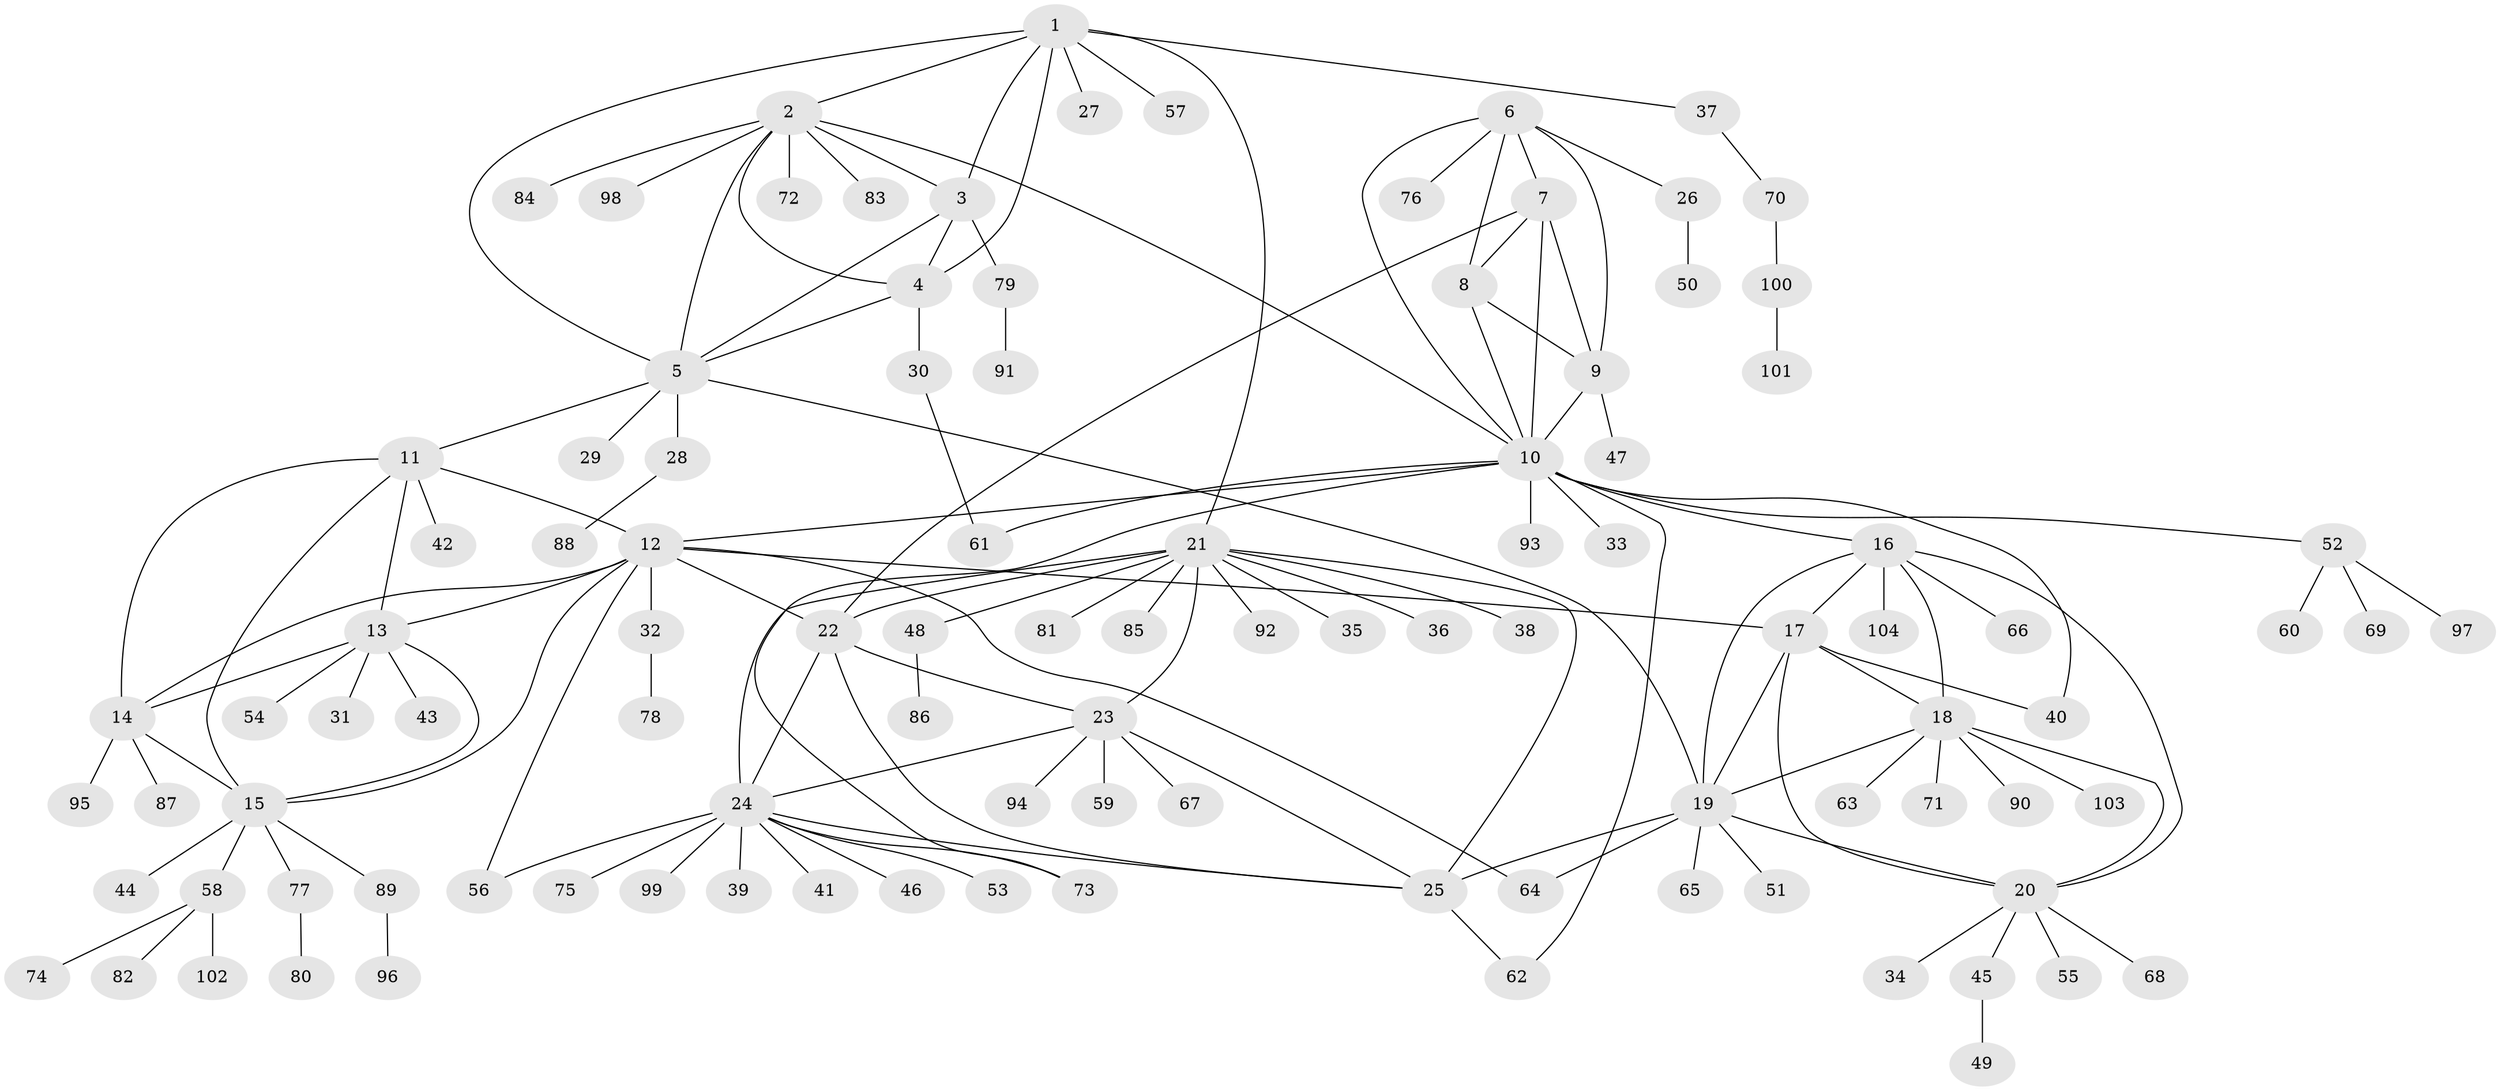 // Generated by graph-tools (version 1.1) at 2025/54/03/09/25 04:54:37]
// undirected, 104 vertices, 145 edges
graph export_dot {
graph [start="1"]
  node [color=gray90,style=filled];
  1;
  2;
  3;
  4;
  5;
  6;
  7;
  8;
  9;
  10;
  11;
  12;
  13;
  14;
  15;
  16;
  17;
  18;
  19;
  20;
  21;
  22;
  23;
  24;
  25;
  26;
  27;
  28;
  29;
  30;
  31;
  32;
  33;
  34;
  35;
  36;
  37;
  38;
  39;
  40;
  41;
  42;
  43;
  44;
  45;
  46;
  47;
  48;
  49;
  50;
  51;
  52;
  53;
  54;
  55;
  56;
  57;
  58;
  59;
  60;
  61;
  62;
  63;
  64;
  65;
  66;
  67;
  68;
  69;
  70;
  71;
  72;
  73;
  74;
  75;
  76;
  77;
  78;
  79;
  80;
  81;
  82;
  83;
  84;
  85;
  86;
  87;
  88;
  89;
  90;
  91;
  92;
  93;
  94;
  95;
  96;
  97;
  98;
  99;
  100;
  101;
  102;
  103;
  104;
  1 -- 2;
  1 -- 3;
  1 -- 4;
  1 -- 5;
  1 -- 21;
  1 -- 27;
  1 -- 37;
  1 -- 57;
  2 -- 3;
  2 -- 4;
  2 -- 5;
  2 -- 10;
  2 -- 72;
  2 -- 83;
  2 -- 84;
  2 -- 98;
  3 -- 4;
  3 -- 5;
  3 -- 79;
  4 -- 5;
  4 -- 30;
  5 -- 11;
  5 -- 19;
  5 -- 28;
  5 -- 29;
  6 -- 7;
  6 -- 8;
  6 -- 9;
  6 -- 10;
  6 -- 26;
  6 -- 76;
  7 -- 8;
  7 -- 9;
  7 -- 10;
  7 -- 22;
  8 -- 9;
  8 -- 10;
  9 -- 10;
  9 -- 47;
  10 -- 12;
  10 -- 16;
  10 -- 33;
  10 -- 40;
  10 -- 52;
  10 -- 61;
  10 -- 62;
  10 -- 73;
  10 -- 93;
  11 -- 12;
  11 -- 13;
  11 -- 14;
  11 -- 15;
  11 -- 42;
  12 -- 13;
  12 -- 14;
  12 -- 15;
  12 -- 17;
  12 -- 22;
  12 -- 32;
  12 -- 56;
  12 -- 64;
  13 -- 14;
  13 -- 15;
  13 -- 31;
  13 -- 43;
  13 -- 54;
  14 -- 15;
  14 -- 87;
  14 -- 95;
  15 -- 44;
  15 -- 58;
  15 -- 77;
  15 -- 89;
  16 -- 17;
  16 -- 18;
  16 -- 19;
  16 -- 20;
  16 -- 66;
  16 -- 104;
  17 -- 18;
  17 -- 19;
  17 -- 20;
  17 -- 40;
  18 -- 19;
  18 -- 20;
  18 -- 63;
  18 -- 71;
  18 -- 90;
  18 -- 103;
  19 -- 20;
  19 -- 25;
  19 -- 51;
  19 -- 64;
  19 -- 65;
  20 -- 34;
  20 -- 45;
  20 -- 55;
  20 -- 68;
  21 -- 22;
  21 -- 23;
  21 -- 24;
  21 -- 25;
  21 -- 35;
  21 -- 36;
  21 -- 38;
  21 -- 48;
  21 -- 81;
  21 -- 85;
  21 -- 92;
  22 -- 23;
  22 -- 24;
  22 -- 25;
  23 -- 24;
  23 -- 25;
  23 -- 59;
  23 -- 67;
  23 -- 94;
  24 -- 25;
  24 -- 39;
  24 -- 41;
  24 -- 46;
  24 -- 53;
  24 -- 56;
  24 -- 73;
  24 -- 75;
  24 -- 99;
  25 -- 62;
  26 -- 50;
  28 -- 88;
  30 -- 61;
  32 -- 78;
  37 -- 70;
  45 -- 49;
  48 -- 86;
  52 -- 60;
  52 -- 69;
  52 -- 97;
  58 -- 74;
  58 -- 82;
  58 -- 102;
  70 -- 100;
  77 -- 80;
  79 -- 91;
  89 -- 96;
  100 -- 101;
}
